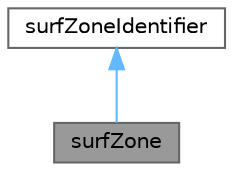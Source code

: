 digraph "surfZone"
{
 // LATEX_PDF_SIZE
  bgcolor="transparent";
  edge [fontname=Helvetica,fontsize=10,labelfontname=Helvetica,labelfontsize=10];
  node [fontname=Helvetica,fontsize=10,shape=box,height=0.2,width=0.4];
  Node1 [id="Node000001",label="surfZone",height=0.2,width=0.4,color="gray40", fillcolor="grey60", style="filled", fontcolor="black",tooltip="A surface zone on a MeshedSurface."];
  Node2 -> Node1 [id="edge1_Node000001_Node000002",dir="back",color="steelblue1",style="solid",tooltip=" "];
  Node2 [id="Node000002",label="surfZoneIdentifier",height=0.2,width=0.4,color="gray40", fillcolor="white", style="filled",URL="$classFoam_1_1surfZoneIdentifier.html",tooltip="Identifies a surface patch/zone by name and index, with optional geometric type."];
}
